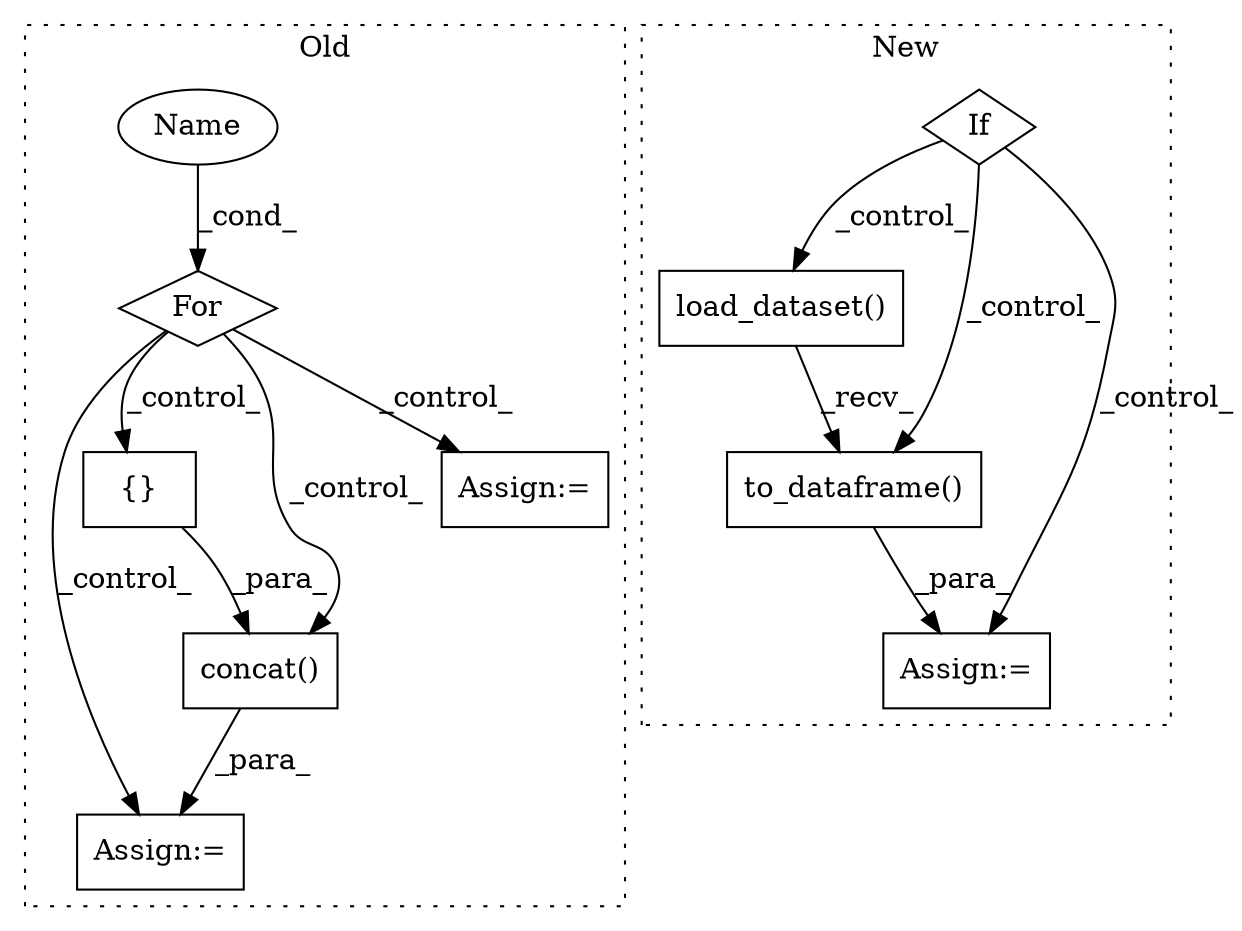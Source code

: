 digraph G {
subgraph cluster0 {
1 [label="For" a="107" s="54128,54152" l="4,22" shape="diamond"];
3 [label="Name" a="87" s="54135" l="1" shape="ellipse"];
4 [label="Assign:=" a="68" s="54215" l="3" shape="box"];
7 [label="{}" a="59" s="54228,54247" l="1,0" shape="box"];
9 [label="concat()" a="75" s="54218,54248" l="10,9" shape="box"];
10 [label="Assign:=" a="68" s="54315" l="3" shape="box"];
label = "Old";
style="dotted";
}
subgraph cluster1 {
2 [label="load_dataset()" a="75" s="62282,62312" l="16,1" shape="box"];
5 [label="to_dataframe()" a="75" s="62482,62527" l="17,1" shape="box"];
6 [label="If" a="96" s="60882" l="3" shape="diamond"];
8 [label="Assign:=" a="68" s="62744" l="3" shape="box"];
label = "New";
style="dotted";
}
1 -> 7 [label="_control_"];
1 -> 10 [label="_control_"];
1 -> 4 [label="_control_"];
1 -> 9 [label="_control_"];
2 -> 5 [label="_recv_"];
3 -> 1 [label="_cond_"];
5 -> 8 [label="_para_"];
6 -> 2 [label="_control_"];
6 -> 5 [label="_control_"];
6 -> 8 [label="_control_"];
7 -> 9 [label="_para_"];
9 -> 4 [label="_para_"];
}